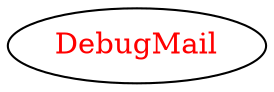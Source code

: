 digraph dependencyGraph {
 concentrate=true;
 ranksep="2.0";
 rankdir="LR"; 
 splines="ortho";
"DebugMail" [fontcolor="red"];
}